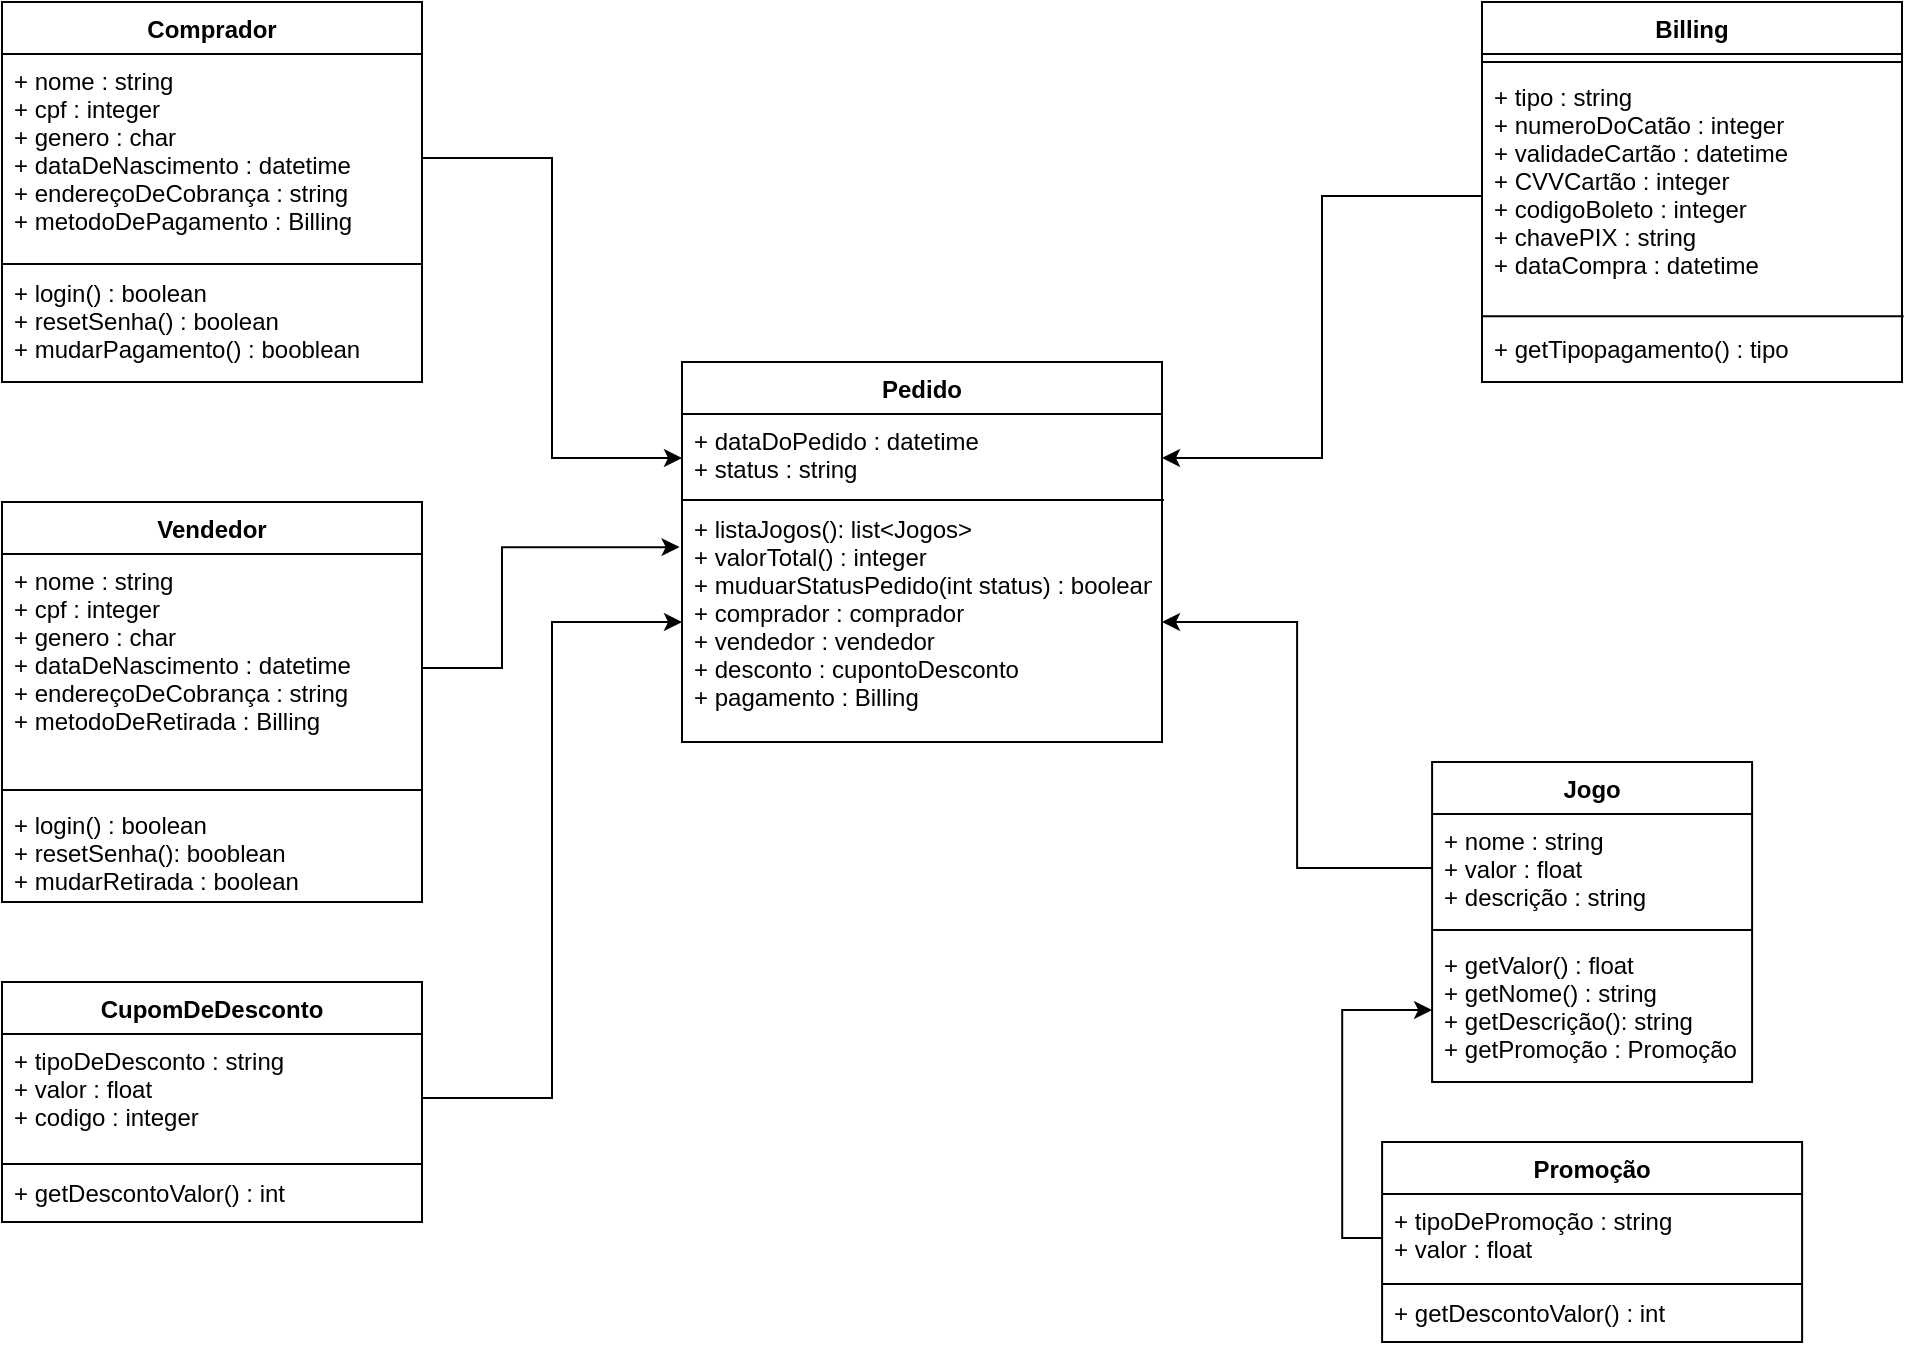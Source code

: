 <mxfile version="14.4.9" type="github">
  <diagram id="p_OIc64g3_nd8ZUHd3uH" name="Page-1">
    <mxGraphModel dx="609" dy="654" grid="1" gridSize="10" guides="1" tooltips="1" connect="1" arrows="1" fold="1" page="1" pageScale="1" pageWidth="827" pageHeight="1169" math="0" shadow="0">
      <root>
        <mxCell id="0" />
        <mxCell id="1" parent="0" />
        <mxCell id="4D1LthnRRdTMAWJFNhGh-5" value="Comprador" style="swimlane;fontStyle=1;align=center;verticalAlign=top;childLayout=stackLayout;horizontal=1;startSize=26;horizontalStack=0;resizeParent=1;resizeParentMax=0;resizeLast=0;collapsible=1;marginBottom=0;" vertex="1" parent="1">
          <mxGeometry x="20" y="100" width="210" height="190" as="geometry" />
        </mxCell>
        <mxCell id="4D1LthnRRdTMAWJFNhGh-6" value="+ nome : string&#xa;+ cpf : integer&#xa;+ genero : char&#xa;+ dataDeNascimento : datetime&#xa;+ endereçoDeCobrança : string&#xa;+ metodoDePagamento : Billing&#xa;" style="text;strokeColor=none;fillColor=none;align=left;verticalAlign=top;spacingLeft=4;spacingRight=4;overflow=hidden;rotatable=0;points=[[0,0.5],[1,0.5]];portConstraint=eastwest;" vertex="1" parent="4D1LthnRRdTMAWJFNhGh-5">
          <mxGeometry y="26" width="210" height="104" as="geometry" />
        </mxCell>
        <mxCell id="4D1LthnRRdTMAWJFNhGh-7" value="" style="line;strokeWidth=1;fillColor=none;align=left;verticalAlign=middle;spacingTop=-1;spacingLeft=3;spacingRight=3;rotatable=0;labelPosition=right;points=[];portConstraint=eastwest;" vertex="1" parent="4D1LthnRRdTMAWJFNhGh-5">
          <mxGeometry y="130" width="210" height="2" as="geometry" />
        </mxCell>
        <mxCell id="4D1LthnRRdTMAWJFNhGh-8" value="+ login() : boolean&#xa;+ resetSenha() : boolean&#xa;+ mudarPagamento() : booblean" style="text;strokeColor=none;fillColor=none;align=left;verticalAlign=top;spacingLeft=4;spacingRight=4;overflow=hidden;rotatable=0;points=[[0,0.5],[1,0.5]];portConstraint=eastwest;" vertex="1" parent="4D1LthnRRdTMAWJFNhGh-5">
          <mxGeometry y="132" width="210" height="58" as="geometry" />
        </mxCell>
        <mxCell id="4D1LthnRRdTMAWJFNhGh-9" value="Vendedor" style="swimlane;fontStyle=1;align=center;verticalAlign=top;childLayout=stackLayout;horizontal=1;startSize=26;horizontalStack=0;resizeParent=1;resizeParentMax=0;resizeLast=0;collapsible=1;marginBottom=0;" vertex="1" parent="1">
          <mxGeometry x="20" y="350" width="210" height="200" as="geometry" />
        </mxCell>
        <mxCell id="4D1LthnRRdTMAWJFNhGh-10" value="+ nome : string&#xa;+ cpf : integer&#xa;+ genero : char&#xa;+ dataDeNascimento : datetime&#xa;+ endereçoDeCobrança : string&#xa;+ metodoDeRetirada : Billing" style="text;strokeColor=none;fillColor=none;align=left;verticalAlign=top;spacingLeft=4;spacingRight=4;overflow=hidden;rotatable=0;points=[[0,0.5],[1,0.5]];portConstraint=eastwest;" vertex="1" parent="4D1LthnRRdTMAWJFNhGh-9">
          <mxGeometry y="26" width="210" height="114" as="geometry" />
        </mxCell>
        <mxCell id="4D1LthnRRdTMAWJFNhGh-11" value="" style="line;strokeWidth=1;fillColor=none;align=left;verticalAlign=middle;spacingTop=-1;spacingLeft=3;spacingRight=3;rotatable=0;labelPosition=right;points=[];portConstraint=eastwest;" vertex="1" parent="4D1LthnRRdTMAWJFNhGh-9">
          <mxGeometry y="140" width="210" height="8" as="geometry" />
        </mxCell>
        <mxCell id="4D1LthnRRdTMAWJFNhGh-12" value="+ login() : boolean&#xa;+ resetSenha(): booblean&#xa;+ mudarRetirada : boolean" style="text;strokeColor=none;fillColor=none;align=left;verticalAlign=top;spacingLeft=4;spacingRight=4;overflow=hidden;rotatable=0;points=[[0,0.5],[1,0.5]];portConstraint=eastwest;" vertex="1" parent="4D1LthnRRdTMAWJFNhGh-9">
          <mxGeometry y="148" width="210" height="52" as="geometry" />
        </mxCell>
        <mxCell id="4D1LthnRRdTMAWJFNhGh-13" value="Jogo" style="swimlane;fontStyle=1;align=center;verticalAlign=top;childLayout=stackLayout;horizontal=1;startSize=26;horizontalStack=0;resizeParent=1;resizeParentMax=0;resizeLast=0;collapsible=1;marginBottom=0;" vertex="1" parent="1">
          <mxGeometry x="735.05" y="480" width="160" height="160" as="geometry" />
        </mxCell>
        <mxCell id="4D1LthnRRdTMAWJFNhGh-14" value="+ nome : string&#xa;+ valor : float&#xa;+ descrição : string&#xa;" style="text;strokeColor=none;fillColor=none;align=left;verticalAlign=top;spacingLeft=4;spacingRight=4;overflow=hidden;rotatable=0;points=[[0,0.5],[1,0.5]];portConstraint=eastwest;" vertex="1" parent="4D1LthnRRdTMAWJFNhGh-13">
          <mxGeometry y="26" width="160" height="54" as="geometry" />
        </mxCell>
        <mxCell id="4D1LthnRRdTMAWJFNhGh-15" value="" style="line;strokeWidth=1;fillColor=none;align=left;verticalAlign=middle;spacingTop=-1;spacingLeft=3;spacingRight=3;rotatable=0;labelPosition=right;points=[];portConstraint=eastwest;" vertex="1" parent="4D1LthnRRdTMAWJFNhGh-13">
          <mxGeometry y="80" width="160" height="8" as="geometry" />
        </mxCell>
        <mxCell id="4D1LthnRRdTMAWJFNhGh-16" value="+ getValor() : float&#xa;+ getNome() : string&#xa;+ getDescrição(): string&#xa;+ getPromoção : Promoção&#xa;&#xa;" style="text;strokeColor=none;fillColor=none;align=left;verticalAlign=top;spacingLeft=4;spacingRight=4;overflow=hidden;rotatable=0;points=[[0,0.5],[1,0.5]];portConstraint=eastwest;" vertex="1" parent="4D1LthnRRdTMAWJFNhGh-13">
          <mxGeometry y="88" width="160" height="72" as="geometry" />
        </mxCell>
        <mxCell id="4D1LthnRRdTMAWJFNhGh-17" value="Billing" style="swimlane;fontStyle=1;align=center;verticalAlign=top;childLayout=stackLayout;horizontal=1;startSize=26;horizontalStack=0;resizeParent=1;resizeParentMax=0;resizeLast=0;collapsible=1;marginBottom=0;" vertex="1" parent="1">
          <mxGeometry x="760" y="100" width="210" height="190" as="geometry" />
        </mxCell>
        <mxCell id="4D1LthnRRdTMAWJFNhGh-19" value="" style="line;strokeWidth=1;fillColor=none;align=left;verticalAlign=middle;spacingTop=-1;spacingLeft=3;spacingRight=3;rotatable=0;labelPosition=right;points=[];portConstraint=eastwest;" vertex="1" parent="4D1LthnRRdTMAWJFNhGh-17">
          <mxGeometry y="26" width="210" height="8" as="geometry" />
        </mxCell>
        <mxCell id="4D1LthnRRdTMAWJFNhGh-18" value="+ tipo : string&#xa;+ numeroDoCatão : integer&#xa;+ validadeCartão : datetime&#xa;+ CVVCartão : integer&#xa;+ codigoBoleto : integer&#xa;+ chavePIX : string&#xa;+ dataCompra : datetime" style="text;strokeColor=none;fillColor=none;align=left;verticalAlign=top;spacingLeft=4;spacingRight=4;overflow=hidden;rotatable=0;points=[[0,0.5],[1,0.5]];portConstraint=eastwest;" vertex="1" parent="4D1LthnRRdTMAWJFNhGh-17">
          <mxGeometry y="34" width="210" height="126" as="geometry" />
        </mxCell>
        <mxCell id="4D1LthnRRdTMAWJFNhGh-26" value="" style="endArrow=none;html=1;exitX=-0.002;exitY=0.977;exitDx=0;exitDy=0;exitPerimeter=0;entryX=1.004;entryY=0.977;entryDx=0;entryDy=0;entryPerimeter=0;" edge="1" parent="4D1LthnRRdTMAWJFNhGh-17" source="4D1LthnRRdTMAWJFNhGh-18" target="4D1LthnRRdTMAWJFNhGh-18">
          <mxGeometry width="50" height="50" relative="1" as="geometry">
            <mxPoint x="20" y="210" as="sourcePoint" />
            <mxPoint x="70" y="160" as="targetPoint" />
          </mxGeometry>
        </mxCell>
        <mxCell id="4D1LthnRRdTMAWJFNhGh-20" value="+ getTipopagamento() : tipo&#xa;" style="text;strokeColor=none;fillColor=none;align=left;verticalAlign=top;spacingLeft=4;spacingRight=4;overflow=hidden;rotatable=0;points=[[0,0.5],[1,0.5]];portConstraint=eastwest;" vertex="1" parent="4D1LthnRRdTMAWJFNhGh-17">
          <mxGeometry y="160" width="210" height="30" as="geometry" />
        </mxCell>
        <mxCell id="4D1LthnRRdTMAWJFNhGh-27" value="CupomDeDesconto" style="swimlane;fontStyle=1;align=center;verticalAlign=top;childLayout=stackLayout;horizontal=1;startSize=26;horizontalStack=0;resizeParent=1;resizeParentMax=0;resizeLast=0;collapsible=1;marginBottom=0;" vertex="1" parent="1">
          <mxGeometry x="20" y="590" width="210" height="120" as="geometry" />
        </mxCell>
        <mxCell id="4D1LthnRRdTMAWJFNhGh-28" value="+ tipoDeDesconto : string&#xa;+ valor : float&#xa;+ codigo : integer" style="text;strokeColor=none;fillColor=none;align=left;verticalAlign=top;spacingLeft=4;spacingRight=4;overflow=hidden;rotatable=0;points=[[0,0.5],[1,0.5]];portConstraint=eastwest;" vertex="1" parent="4D1LthnRRdTMAWJFNhGh-27">
          <mxGeometry y="26" width="210" height="64" as="geometry" />
        </mxCell>
        <mxCell id="4D1LthnRRdTMAWJFNhGh-29" value="" style="line;strokeWidth=1;fillColor=none;align=left;verticalAlign=middle;spacingTop=-1;spacingLeft=3;spacingRight=3;rotatable=0;labelPosition=right;points=[];portConstraint=eastwest;" vertex="1" parent="4D1LthnRRdTMAWJFNhGh-27">
          <mxGeometry y="90" width="210" height="2" as="geometry" />
        </mxCell>
        <mxCell id="4D1LthnRRdTMAWJFNhGh-30" value="+ getDescontoValor() : int" style="text;strokeColor=none;fillColor=none;align=left;verticalAlign=top;spacingLeft=4;spacingRight=4;overflow=hidden;rotatable=0;points=[[0,0.5],[1,0.5]];portConstraint=eastwest;" vertex="1" parent="4D1LthnRRdTMAWJFNhGh-27">
          <mxGeometry y="92" width="210" height="28" as="geometry" />
        </mxCell>
        <mxCell id="4D1LthnRRdTMAWJFNhGh-31" value="Promoção" style="swimlane;fontStyle=1;align=center;verticalAlign=top;childLayout=stackLayout;horizontal=1;startSize=26;horizontalStack=0;resizeParent=1;resizeParentMax=0;resizeLast=0;collapsible=1;marginBottom=0;" vertex="1" parent="1">
          <mxGeometry x="710.05" y="670" width="210" height="100" as="geometry" />
        </mxCell>
        <mxCell id="4D1LthnRRdTMAWJFNhGh-32" value="+ tipoDePromoção : string&#xa;+ valor : float" style="text;strokeColor=none;fillColor=none;align=left;verticalAlign=top;spacingLeft=4;spacingRight=4;overflow=hidden;rotatable=0;points=[[0,0.5],[1,0.5]];portConstraint=eastwest;" vertex="1" parent="4D1LthnRRdTMAWJFNhGh-31">
          <mxGeometry y="26" width="210" height="44" as="geometry" />
        </mxCell>
        <mxCell id="4D1LthnRRdTMAWJFNhGh-33" value="" style="line;strokeWidth=1;fillColor=none;align=left;verticalAlign=middle;spacingTop=-1;spacingLeft=3;spacingRight=3;rotatable=0;labelPosition=right;points=[];portConstraint=eastwest;" vertex="1" parent="4D1LthnRRdTMAWJFNhGh-31">
          <mxGeometry y="70" width="210" height="2" as="geometry" />
        </mxCell>
        <mxCell id="4D1LthnRRdTMAWJFNhGh-34" value="+ getDescontoValor() : int" style="text;strokeColor=none;fillColor=none;align=left;verticalAlign=top;spacingLeft=4;spacingRight=4;overflow=hidden;rotatable=0;points=[[0,0.5],[1,0.5]];portConstraint=eastwest;" vertex="1" parent="4D1LthnRRdTMAWJFNhGh-31">
          <mxGeometry y="72" width="210" height="28" as="geometry" />
        </mxCell>
        <mxCell id="4D1LthnRRdTMAWJFNhGh-35" style="edgeStyle=orthogonalEdgeStyle;rounded=0;orthogonalLoop=1;jettySize=auto;html=1;exitX=0;exitY=0.5;exitDx=0;exitDy=0;entryX=0;entryY=0.5;entryDx=0;entryDy=0;" edge="1" parent="1" source="4D1LthnRRdTMAWJFNhGh-32" target="4D1LthnRRdTMAWJFNhGh-16">
          <mxGeometry relative="1" as="geometry" />
        </mxCell>
        <mxCell id="4D1LthnRRdTMAWJFNhGh-36" value="Pedido" style="swimlane;fontStyle=1;align=center;verticalAlign=top;childLayout=stackLayout;horizontal=1;startSize=26;horizontalStack=0;resizeParent=1;resizeParentMax=0;resizeLast=0;collapsible=1;marginBottom=0;" vertex="1" parent="1">
          <mxGeometry x="360" y="280" width="240" height="190" as="geometry" />
        </mxCell>
        <mxCell id="4D1LthnRRdTMAWJFNhGh-37" value="" style="line;strokeWidth=1;fillColor=none;align=left;verticalAlign=middle;spacingTop=-1;spacingLeft=3;spacingRight=3;rotatable=0;labelPosition=right;points=[];portConstraint=eastwest;" vertex="1" parent="4D1LthnRRdTMAWJFNhGh-36">
          <mxGeometry y="26" width="240" as="geometry" />
        </mxCell>
        <mxCell id="4D1LthnRRdTMAWJFNhGh-38" value="+ dataDoPedido : datetime&#xa;+ status : string" style="text;strokeColor=none;fillColor=none;align=left;verticalAlign=top;spacingLeft=4;spacingRight=4;overflow=hidden;rotatable=0;points=[[0,0.5],[1,0.5]];portConstraint=eastwest;" vertex="1" parent="4D1LthnRRdTMAWJFNhGh-36">
          <mxGeometry y="26" width="240" height="44" as="geometry" />
        </mxCell>
        <mxCell id="4D1LthnRRdTMAWJFNhGh-39" value="" style="endArrow=none;html=1;exitX=-0.002;exitY=0.977;exitDx=0;exitDy=0;exitPerimeter=0;entryX=1.004;entryY=0.977;entryDx=0;entryDy=0;entryPerimeter=0;" edge="1" parent="4D1LthnRRdTMAWJFNhGh-36" source="4D1LthnRRdTMAWJFNhGh-38" target="4D1LthnRRdTMAWJFNhGh-38">
          <mxGeometry width="50" height="50" relative="1" as="geometry">
            <mxPoint x="20" y="210" as="sourcePoint" />
            <mxPoint x="70" y="160" as="targetPoint" />
          </mxGeometry>
        </mxCell>
        <mxCell id="4D1LthnRRdTMAWJFNhGh-40" value="+ listaJogos(): list&lt;Jogos&gt; &#xa;+ valorTotal() : integer&#xa;+ muduarStatusPedido(int status) : boolean&#xa;+ comprador : comprador&#xa;+ vendedor : vendedor&#xa;+ desconto : cupontoDesconto&#xa;+ pagamento : Billing&#xa;" style="text;strokeColor=none;fillColor=none;align=left;verticalAlign=top;spacingLeft=4;spacingRight=4;overflow=hidden;rotatable=0;points=[[0,0.5],[1,0.5]];portConstraint=eastwest;" vertex="1" parent="4D1LthnRRdTMAWJFNhGh-36">
          <mxGeometry y="70" width="240" height="120" as="geometry" />
        </mxCell>
        <mxCell id="4D1LthnRRdTMAWJFNhGh-41" style="edgeStyle=orthogonalEdgeStyle;rounded=0;orthogonalLoop=1;jettySize=auto;html=1;exitX=0;exitY=0.5;exitDx=0;exitDy=0;" edge="1" parent="1" source="4D1LthnRRdTMAWJFNhGh-14" target="4D1LthnRRdTMAWJFNhGh-40">
          <mxGeometry relative="1" as="geometry" />
        </mxCell>
        <mxCell id="4D1LthnRRdTMAWJFNhGh-42" style="edgeStyle=orthogonalEdgeStyle;rounded=0;orthogonalLoop=1;jettySize=auto;html=1;exitX=0;exitY=0.5;exitDx=0;exitDy=0;" edge="1" parent="1" source="4D1LthnRRdTMAWJFNhGh-18" target="4D1LthnRRdTMAWJFNhGh-38">
          <mxGeometry relative="1" as="geometry" />
        </mxCell>
        <mxCell id="4D1LthnRRdTMAWJFNhGh-43" style="edgeStyle=orthogonalEdgeStyle;rounded=0;orthogonalLoop=1;jettySize=auto;html=1;exitX=1;exitY=0.5;exitDx=0;exitDy=0;entryX=0;entryY=0.5;entryDx=0;entryDy=0;" edge="1" parent="1" source="4D1LthnRRdTMAWJFNhGh-6" target="4D1LthnRRdTMAWJFNhGh-38">
          <mxGeometry relative="1" as="geometry" />
        </mxCell>
        <mxCell id="4D1LthnRRdTMAWJFNhGh-44" style="edgeStyle=orthogonalEdgeStyle;rounded=0;orthogonalLoop=1;jettySize=auto;html=1;exitX=1;exitY=0.5;exitDx=0;exitDy=0;entryX=-0.005;entryY=0.188;entryDx=0;entryDy=0;entryPerimeter=0;" edge="1" parent="1" source="4D1LthnRRdTMAWJFNhGh-10" target="4D1LthnRRdTMAWJFNhGh-40">
          <mxGeometry relative="1" as="geometry">
            <Array as="points">
              <mxPoint x="270" y="433" />
              <mxPoint x="270" y="373" />
            </Array>
          </mxGeometry>
        </mxCell>
        <mxCell id="4D1LthnRRdTMAWJFNhGh-45" style="edgeStyle=orthogonalEdgeStyle;rounded=0;orthogonalLoop=1;jettySize=auto;html=1;exitX=1;exitY=0.5;exitDx=0;exitDy=0;" edge="1" parent="1" source="4D1LthnRRdTMAWJFNhGh-28" target="4D1LthnRRdTMAWJFNhGh-40">
          <mxGeometry relative="1" as="geometry" />
        </mxCell>
      </root>
    </mxGraphModel>
  </diagram>
</mxfile>
